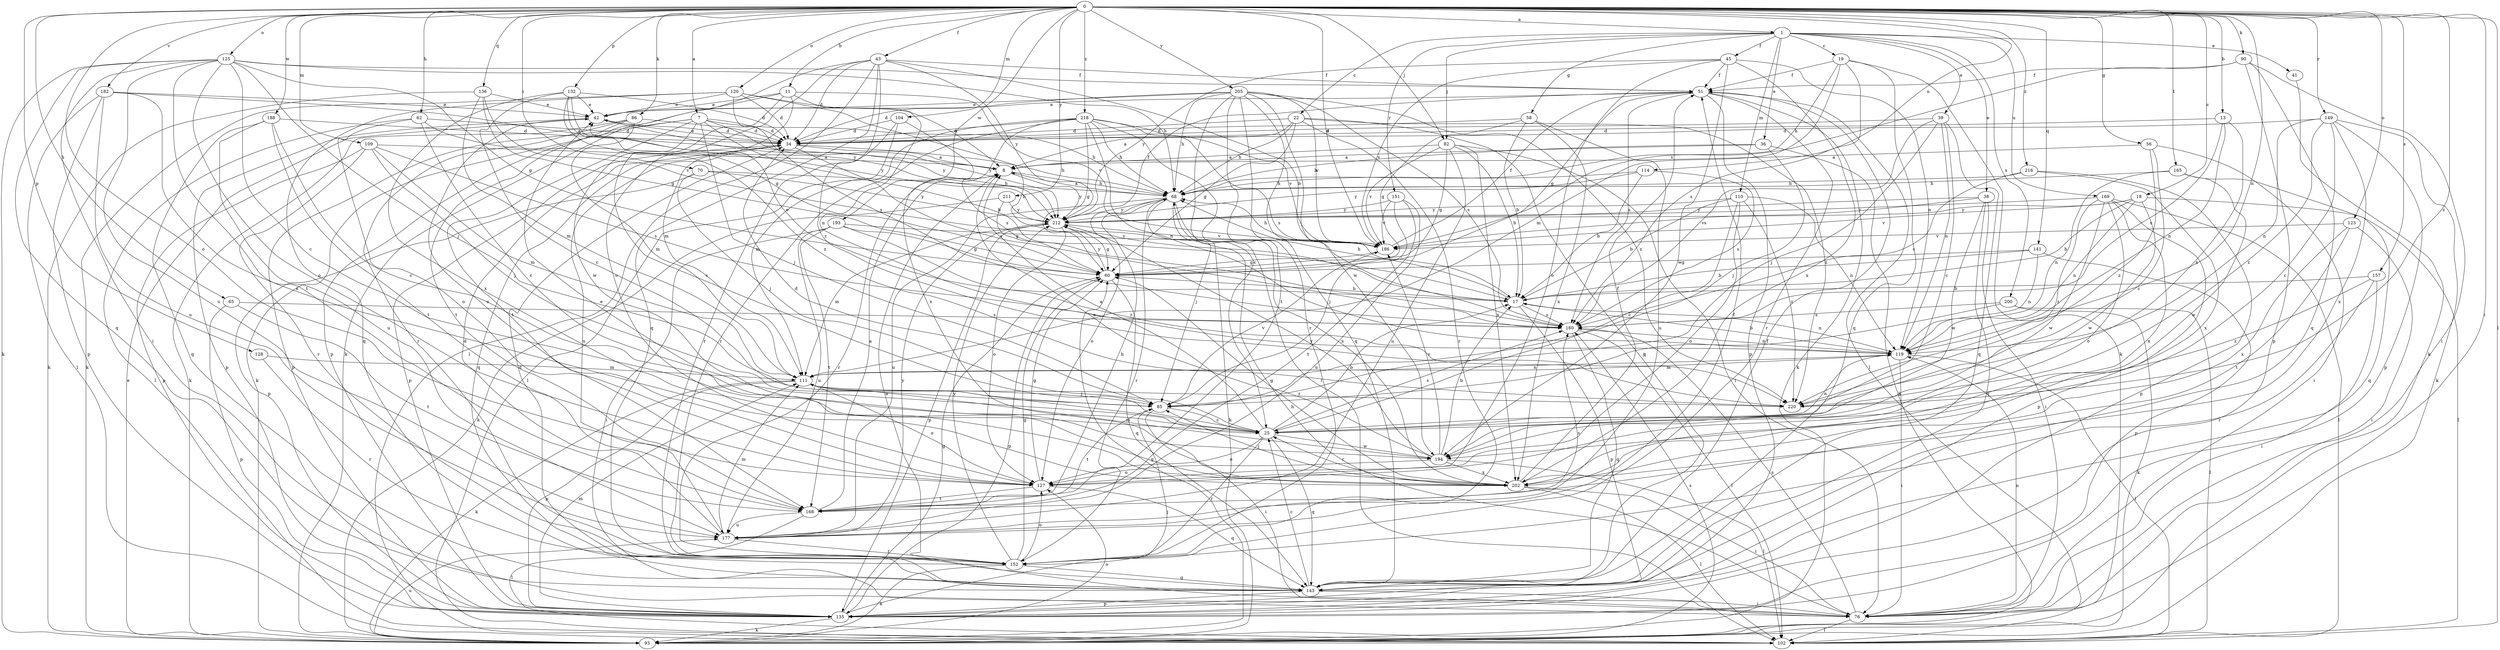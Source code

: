 strict digraph  {
0;
1;
7;
8;
11;
13;
17;
18;
19;
22;
25;
34;
36;
38;
39;
41;
42;
43;
45;
51;
56;
58;
60;
62;
65;
68;
70;
76;
82;
85;
86;
90;
93;
102;
104;
109;
110;
111;
114;
119;
120;
123;
125;
127;
128;
132;
135;
136;
141;
143;
149;
151;
152;
157;
160;
165;
168;
169;
177;
182;
186;
188;
193;
194;
200;
202;
205;
211;
212;
216;
218;
220;
0 -> 1  [label=a];
0 -> 7  [label=a];
0 -> 11  [label=b];
0 -> 13  [label=b];
0 -> 18  [label=c];
0 -> 43  [label=f];
0 -> 56  [label=g];
0 -> 62  [label=h];
0 -> 65  [label=h];
0 -> 70  [label=i];
0 -> 76  [label=i];
0 -> 82  [label=j];
0 -> 86  [label=k];
0 -> 90  [label=k];
0 -> 102  [label=l];
0 -> 104  [label=m];
0 -> 109  [label=m];
0 -> 114  [label=n];
0 -> 119  [label=n];
0 -> 120  [label=o];
0 -> 123  [label=o];
0 -> 125  [label=o];
0 -> 127  [label=o];
0 -> 128  [label=p];
0 -> 132  [label=p];
0 -> 136  [label=q];
0 -> 141  [label=q];
0 -> 149  [label=r];
0 -> 157  [label=s];
0 -> 165  [label=t];
0 -> 182  [label=v];
0 -> 186  [label=v];
0 -> 188  [label=w];
0 -> 193  [label=w];
0 -> 205  [label=y];
0 -> 211  [label=y];
0 -> 216  [label=z];
0 -> 218  [label=z];
0 -> 220  [label=z];
1 -> 19  [label=c];
1 -> 22  [label=c];
1 -> 36  [label=e];
1 -> 38  [label=e];
1 -> 39  [label=e];
1 -> 41  [label=e];
1 -> 45  [label=f];
1 -> 58  [label=g];
1 -> 82  [label=j];
1 -> 110  [label=m];
1 -> 151  [label=r];
1 -> 169  [label=u];
1 -> 200  [label=x];
7 -> 17  [label=b];
7 -> 25  [label=c];
7 -> 34  [label=d];
7 -> 68  [label=h];
7 -> 85  [label=j];
7 -> 93  [label=k];
7 -> 135  [label=p];
7 -> 168  [label=t];
7 -> 212  [label=y];
8 -> 68  [label=h];
8 -> 152  [label=r];
8 -> 212  [label=y];
11 -> 42  [label=e];
11 -> 111  [label=m];
11 -> 119  [label=n];
11 -> 135  [label=p];
11 -> 186  [label=v];
11 -> 194  [label=w];
13 -> 34  [label=d];
13 -> 119  [label=n];
13 -> 160  [label=s];
13 -> 220  [label=z];
17 -> 42  [label=e];
17 -> 68  [label=h];
17 -> 119  [label=n];
17 -> 135  [label=p];
17 -> 160  [label=s];
18 -> 17  [label=b];
18 -> 102  [label=l];
18 -> 119  [label=n];
18 -> 186  [label=v];
18 -> 194  [label=w];
18 -> 212  [label=y];
19 -> 51  [label=f];
19 -> 68  [label=h];
19 -> 93  [label=k];
19 -> 111  [label=m];
19 -> 143  [label=q];
19 -> 160  [label=s];
22 -> 8  [label=a];
22 -> 34  [label=d];
22 -> 60  [label=g];
22 -> 68  [label=h];
22 -> 143  [label=q];
22 -> 152  [label=r];
22 -> 220  [label=z];
25 -> 8  [label=a];
25 -> 17  [label=b];
25 -> 34  [label=d];
25 -> 119  [label=n];
25 -> 127  [label=o];
25 -> 143  [label=q];
25 -> 152  [label=r];
25 -> 160  [label=s];
25 -> 194  [label=w];
34 -> 8  [label=a];
34 -> 42  [label=e];
34 -> 68  [label=h];
34 -> 135  [label=p];
34 -> 143  [label=q];
34 -> 160  [label=s];
34 -> 177  [label=u];
36 -> 8  [label=a];
36 -> 68  [label=h];
36 -> 85  [label=j];
36 -> 93  [label=k];
38 -> 76  [label=i];
38 -> 143  [label=q];
38 -> 186  [label=v];
38 -> 194  [label=w];
38 -> 212  [label=y];
39 -> 25  [label=c];
39 -> 34  [label=d];
39 -> 85  [label=j];
39 -> 119  [label=n];
39 -> 143  [label=q];
39 -> 160  [label=s];
41 -> 93  [label=k];
42 -> 34  [label=d];
42 -> 127  [label=o];
42 -> 135  [label=p];
42 -> 212  [label=y];
43 -> 17  [label=b];
43 -> 34  [label=d];
43 -> 51  [label=f];
43 -> 93  [label=k];
43 -> 102  [label=l];
43 -> 127  [label=o];
43 -> 143  [label=q];
43 -> 212  [label=y];
43 -> 220  [label=z];
45 -> 51  [label=f];
45 -> 119  [label=n];
45 -> 127  [label=o];
45 -> 186  [label=v];
45 -> 194  [label=w];
45 -> 202  [label=x];
45 -> 212  [label=y];
51 -> 42  [label=e];
51 -> 60  [label=g];
51 -> 93  [label=k];
51 -> 102  [label=l];
51 -> 135  [label=p];
51 -> 152  [label=r];
51 -> 160  [label=s];
56 -> 8  [label=a];
56 -> 25  [label=c];
56 -> 76  [label=i];
56 -> 220  [label=z];
58 -> 17  [label=b];
58 -> 34  [label=d];
58 -> 60  [label=g];
58 -> 177  [label=u];
58 -> 202  [label=x];
60 -> 17  [label=b];
60 -> 135  [label=p];
60 -> 143  [label=q];
60 -> 212  [label=y];
62 -> 25  [label=c];
62 -> 34  [label=d];
62 -> 102  [label=l];
62 -> 127  [label=o];
62 -> 212  [label=y];
65 -> 135  [label=p];
65 -> 160  [label=s];
65 -> 168  [label=t];
68 -> 8  [label=a];
68 -> 85  [label=j];
68 -> 93  [label=k];
68 -> 127  [label=o];
68 -> 152  [label=r];
68 -> 177  [label=u];
68 -> 202  [label=x];
68 -> 212  [label=y];
70 -> 68  [label=h];
70 -> 85  [label=j];
70 -> 135  [label=p];
70 -> 212  [label=y];
76 -> 8  [label=a];
76 -> 68  [label=h];
76 -> 102  [label=l];
76 -> 119  [label=n];
76 -> 160  [label=s];
82 -> 8  [label=a];
82 -> 17  [label=b];
82 -> 60  [label=g];
82 -> 76  [label=i];
82 -> 177  [label=u];
82 -> 186  [label=v];
82 -> 202  [label=x];
85 -> 25  [label=c];
85 -> 76  [label=i];
85 -> 168  [label=t];
85 -> 186  [label=v];
86 -> 34  [label=d];
86 -> 93  [label=k];
86 -> 111  [label=m];
86 -> 152  [label=r];
86 -> 168  [label=t];
90 -> 51  [label=f];
90 -> 76  [label=i];
90 -> 135  [label=p];
90 -> 143  [label=q];
90 -> 186  [label=v];
93 -> 42  [label=e];
93 -> 60  [label=g];
93 -> 127  [label=o];
93 -> 160  [label=s];
93 -> 177  [label=u];
104 -> 34  [label=d];
104 -> 102  [label=l];
104 -> 152  [label=r];
104 -> 160  [label=s];
109 -> 8  [label=a];
109 -> 85  [label=j];
109 -> 111  [label=m];
109 -> 135  [label=p];
109 -> 152  [label=r];
109 -> 160  [label=s];
110 -> 17  [label=b];
110 -> 25  [label=c];
110 -> 119  [label=n];
110 -> 127  [label=o];
110 -> 212  [label=y];
110 -> 220  [label=z];
111 -> 85  [label=j];
111 -> 93  [label=k];
111 -> 119  [label=n];
111 -> 127  [label=o];
111 -> 135  [label=p];
111 -> 220  [label=z];
114 -> 17  [label=b];
114 -> 68  [label=h];
114 -> 160  [label=s];
114 -> 212  [label=y];
119 -> 17  [label=b];
119 -> 76  [label=i];
119 -> 102  [label=l];
119 -> 111  [label=m];
120 -> 8  [label=a];
120 -> 17  [label=b];
120 -> 34  [label=d];
120 -> 42  [label=e];
120 -> 93  [label=k];
120 -> 143  [label=q];
120 -> 160  [label=s];
123 -> 76  [label=i];
123 -> 168  [label=t];
123 -> 186  [label=v];
123 -> 202  [label=x];
125 -> 25  [label=c];
125 -> 51  [label=f];
125 -> 60  [label=g];
125 -> 68  [label=h];
125 -> 76  [label=i];
125 -> 85  [label=j];
125 -> 93  [label=k];
125 -> 127  [label=o];
125 -> 143  [label=q];
125 -> 168  [label=t];
125 -> 177  [label=u];
127 -> 60  [label=g];
127 -> 143  [label=q];
127 -> 168  [label=t];
128 -> 111  [label=m];
128 -> 152  [label=r];
132 -> 25  [label=c];
132 -> 34  [label=d];
132 -> 42  [label=e];
132 -> 60  [label=g];
132 -> 202  [label=x];
132 -> 212  [label=y];
132 -> 220  [label=z];
135 -> 60  [label=g];
135 -> 85  [label=j];
135 -> 93  [label=k];
135 -> 111  [label=m];
136 -> 42  [label=e];
136 -> 60  [label=g];
136 -> 93  [label=k];
136 -> 111  [label=m];
136 -> 186  [label=v];
141 -> 17  [label=b];
141 -> 60  [label=g];
141 -> 119  [label=n];
141 -> 135  [label=p];
143 -> 25  [label=c];
143 -> 34  [label=d];
143 -> 51  [label=f];
143 -> 76  [label=i];
143 -> 135  [label=p];
149 -> 25  [label=c];
149 -> 34  [label=d];
149 -> 93  [label=k];
149 -> 119  [label=n];
149 -> 135  [label=p];
149 -> 202  [label=x];
149 -> 220  [label=z];
151 -> 85  [label=j];
151 -> 168  [label=t];
151 -> 177  [label=u];
151 -> 186  [label=v];
151 -> 212  [label=y];
152 -> 60  [label=g];
152 -> 93  [label=k];
152 -> 127  [label=o];
152 -> 143  [label=q];
152 -> 212  [label=y];
157 -> 17  [label=b];
157 -> 76  [label=i];
157 -> 152  [label=r];
157 -> 220  [label=z];
160 -> 102  [label=l];
160 -> 119  [label=n];
160 -> 143  [label=q];
165 -> 68  [label=h];
165 -> 119  [label=n];
165 -> 143  [label=q];
165 -> 194  [label=w];
168 -> 8  [label=a];
168 -> 68  [label=h];
168 -> 102  [label=l];
168 -> 177  [label=u];
169 -> 102  [label=l];
169 -> 127  [label=o];
169 -> 135  [label=p];
169 -> 194  [label=w];
169 -> 202  [label=x];
169 -> 212  [label=y];
169 -> 220  [label=z];
177 -> 34  [label=d];
177 -> 51  [label=f];
177 -> 111  [label=m];
177 -> 152  [label=r];
177 -> 160  [label=s];
177 -> 212  [label=y];
182 -> 8  [label=a];
182 -> 42  [label=e];
182 -> 102  [label=l];
182 -> 135  [label=p];
182 -> 177  [label=u];
182 -> 202  [label=x];
186 -> 51  [label=f];
186 -> 60  [label=g];
186 -> 68  [label=h];
188 -> 25  [label=c];
188 -> 34  [label=d];
188 -> 143  [label=q];
188 -> 168  [label=t];
188 -> 177  [label=u];
193 -> 60  [label=g];
193 -> 76  [label=i];
193 -> 168  [label=t];
193 -> 177  [label=u];
193 -> 186  [label=v];
193 -> 220  [label=z];
194 -> 8  [label=a];
194 -> 17  [label=b];
194 -> 102  [label=l];
194 -> 111  [label=m];
194 -> 127  [label=o];
194 -> 186  [label=v];
194 -> 202  [label=x];
194 -> 212  [label=y];
200 -> 85  [label=j];
200 -> 93  [label=k];
200 -> 102  [label=l];
200 -> 160  [label=s];
202 -> 25  [label=c];
202 -> 42  [label=e];
202 -> 51  [label=f];
202 -> 60  [label=g];
202 -> 76  [label=i];
202 -> 85  [label=j];
202 -> 102  [label=l];
205 -> 25  [label=c];
205 -> 34  [label=d];
205 -> 42  [label=e];
205 -> 68  [label=h];
205 -> 143  [label=q];
205 -> 152  [label=r];
205 -> 160  [label=s];
205 -> 168  [label=t];
205 -> 186  [label=v];
205 -> 194  [label=w];
205 -> 220  [label=z];
211 -> 60  [label=g];
211 -> 93  [label=k];
211 -> 212  [label=y];
212 -> 51  [label=f];
212 -> 60  [label=g];
212 -> 111  [label=m];
212 -> 127  [label=o];
212 -> 135  [label=p];
212 -> 186  [label=v];
216 -> 68  [label=h];
216 -> 135  [label=p];
216 -> 160  [label=s];
216 -> 202  [label=x];
218 -> 34  [label=d];
218 -> 60  [label=g];
218 -> 68  [label=h];
218 -> 102  [label=l];
218 -> 111  [label=m];
218 -> 119  [label=n];
218 -> 152  [label=r];
218 -> 160  [label=s];
218 -> 186  [label=v];
218 -> 202  [label=x];
}
